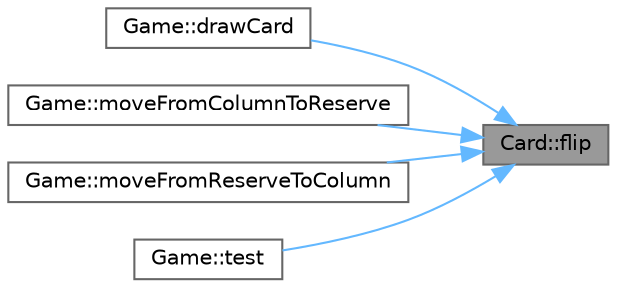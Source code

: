 digraph "Card::flip"
{
 // LATEX_PDF_SIZE
  bgcolor="transparent";
  edge [fontname=Helvetica,fontsize=10,labelfontname=Helvetica,labelfontsize=10];
  node [fontname=Helvetica,fontsize=10,shape=box,height=0.2,width=0.4];
  rankdir="RL";
  Node1 [id="Node000001",label="Card::flip",height=0.2,width=0.4,color="gray40", fillcolor="grey60", style="filled", fontcolor="black",tooltip="Flips the card: face down becomes face up, and vice versa."];
  Node1 -> Node2 [id="edge1_Node000001_Node000002",dir="back",color="steelblue1",style="solid",tooltip=" "];
  Node2 [id="Node000002",label="Game::drawCard",height=0.2,width=0.4,color="grey40", fillcolor="white", style="filled",URL="$dd/d1f/class_game.html#a1a9056c74c0636f21d79abdd45d3f84b",tooltip="Draws a card from the deck to the pile."];
  Node1 -> Node3 [id="edge2_Node000001_Node000003",dir="back",color="steelblue1",style="solid",tooltip=" "];
  Node3 [id="Node000003",label="Game::moveFromColumnToReserve",height=0.2,width=0.4,color="grey40", fillcolor="white", style="filled",URL="$dd/d1f/class_game.html#ad6e590b6df3f82c228313816bd228144",tooltip="Moves top card from a column to a reserve slot if allowed."];
  Node1 -> Node4 [id="edge3_Node000001_Node000004",dir="back",color="steelblue1",style="solid",tooltip=" "];
  Node4 [id="Node000004",label="Game::moveFromReserveToColumn",height=0.2,width=0.4,color="grey40", fillcolor="white", style="filled",URL="$dd/d1f/class_game.html#ad293820c6954f5fab402f4908d0d061f",tooltip="Moves a card from a reserve slot back to a column if allowed."];
  Node1 -> Node5 [id="edge4_Node000001_Node000005",dir="back",color="steelblue1",style="solid",tooltip=" "];
  Node5 [id="Node000005",label="Game::test",height=0.2,width=0.4,color="grey40", fillcolor="white", style="filled",URL="$dd/d1f/class_game.html#a991c1a8d7fd73ab1c2095b12674169a0",tooltip="Sets up 4 slots of cards K-2 and puts 4 Aces into deck for development purpose."];
}

